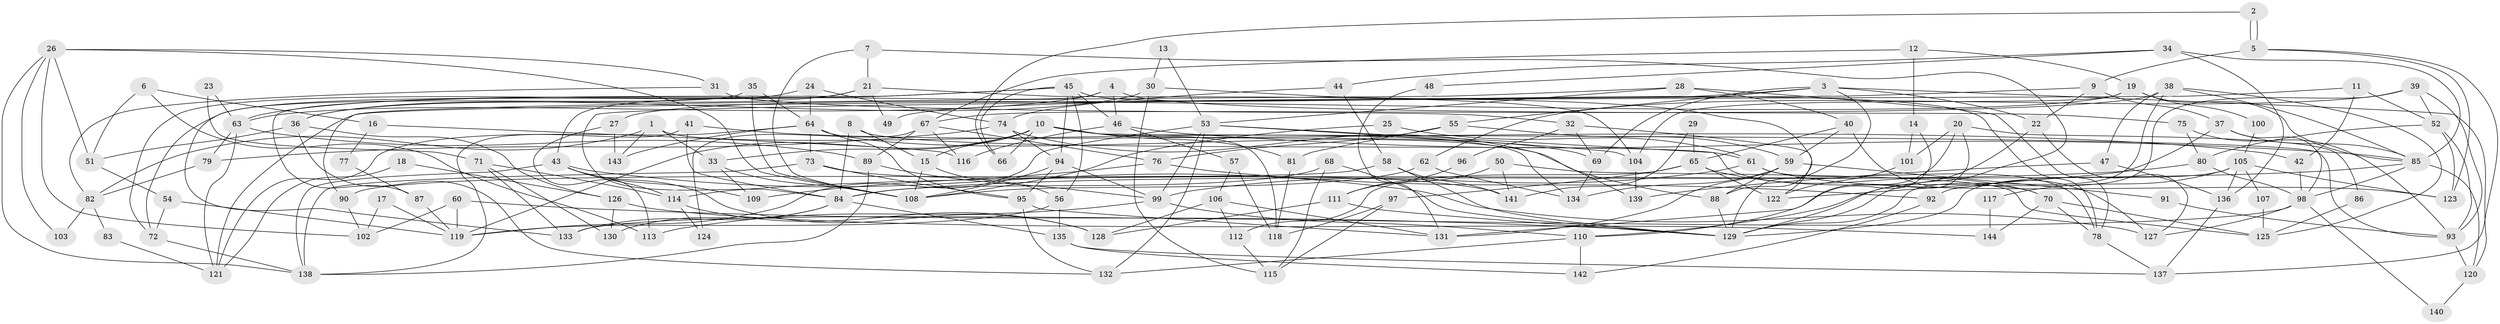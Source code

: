 // coarse degree distribution, {7: 0.05555555555555555, 6: 0.08333333333333333, 8: 0.05555555555555555, 13: 0.013888888888888888, 3: 0.20833333333333334, 9: 0.013888888888888888, 17: 0.013888888888888888, 22: 0.013888888888888888, 2: 0.1388888888888889, 4: 0.2222222222222222, 14: 0.013888888888888888, 5: 0.08333333333333333, 10: 0.027777777777777776, 11: 0.027777777777777776, 15: 0.027777777777777776}
// Generated by graph-tools (version 1.1) at 2025/18/03/04/25 18:18:52]
// undirected, 144 vertices, 288 edges
graph export_dot {
graph [start="1"]
  node [color=gray90,style=filled];
  1;
  2;
  3;
  4;
  5;
  6;
  7;
  8;
  9;
  10;
  11;
  12;
  13;
  14;
  15;
  16;
  17;
  18;
  19;
  20;
  21;
  22;
  23;
  24;
  25;
  26;
  27;
  28;
  29;
  30;
  31;
  32;
  33;
  34;
  35;
  36;
  37;
  38;
  39;
  40;
  41;
  42;
  43;
  44;
  45;
  46;
  47;
  48;
  49;
  50;
  51;
  52;
  53;
  54;
  55;
  56;
  57;
  58;
  59;
  60;
  61;
  62;
  63;
  64;
  65;
  66;
  67;
  68;
  69;
  70;
  71;
  72;
  73;
  74;
  75;
  76;
  77;
  78;
  79;
  80;
  81;
  82;
  83;
  84;
  85;
  86;
  87;
  88;
  89;
  90;
  91;
  92;
  93;
  94;
  95;
  96;
  97;
  98;
  99;
  100;
  101;
  102;
  103;
  104;
  105;
  106;
  107;
  108;
  109;
  110;
  111;
  112;
  113;
  114;
  115;
  116;
  117;
  118;
  119;
  120;
  121;
  122;
  123;
  124;
  125;
  126;
  127;
  128;
  129;
  130;
  131;
  132;
  133;
  134;
  135;
  136;
  137;
  138;
  139;
  140;
  141;
  142;
  143;
  144;
  1 -- 134;
  1 -- 33;
  1 -- 82;
  1 -- 143;
  2 -- 66;
  2 -- 5;
  2 -- 5;
  3 -- 69;
  3 -- 120;
  3 -- 22;
  3 -- 49;
  3 -- 55;
  3 -- 129;
  4 -- 63;
  4 -- 43;
  4 -- 46;
  4 -- 75;
  5 -- 137;
  5 -- 9;
  5 -- 123;
  6 -- 113;
  6 -- 51;
  6 -- 16;
  7 -- 129;
  7 -- 108;
  7 -- 21;
  8 -- 15;
  8 -- 61;
  8 -- 84;
  9 -- 37;
  9 -- 22;
  9 -- 84;
  10 -- 119;
  10 -- 118;
  10 -- 15;
  10 -- 33;
  10 -- 66;
  10 -- 69;
  10 -- 81;
  10 -- 93;
  11 -- 42;
  11 -- 52;
  11 -- 121;
  12 -- 19;
  12 -- 67;
  12 -- 14;
  13 -- 30;
  13 -- 53;
  14 -- 110;
  14 -- 101;
  15 -- 108;
  15 -- 56;
  16 -- 116;
  16 -- 77;
  17 -- 119;
  17 -- 102;
  18 -- 121;
  18 -- 126;
  19 -- 104;
  19 -- 85;
  19 -- 27;
  19 -- 100;
  20 -- 131;
  20 -- 129;
  20 -- 86;
  20 -- 101;
  21 -- 36;
  21 -- 49;
  21 -- 72;
  21 -- 104;
  22 -- 110;
  22 -- 127;
  23 -- 63;
  23 -- 71;
  24 -- 74;
  24 -- 72;
  24 -- 64;
  25 -- 108;
  25 -- 61;
  26 -- 108;
  26 -- 138;
  26 -- 31;
  26 -- 51;
  26 -- 102;
  26 -- 103;
  27 -- 143;
  27 -- 113;
  28 -- 40;
  28 -- 53;
  28 -- 78;
  28 -- 90;
  29 -- 65;
  29 -- 141;
  30 -- 115;
  30 -- 88;
  30 -- 36;
  31 -- 32;
  31 -- 82;
  32 -- 69;
  32 -- 122;
  32 -- 96;
  33 -- 109;
  33 -- 108;
  34 -- 44;
  34 -- 136;
  34 -- 48;
  34 -- 85;
  35 -- 64;
  35 -- 108;
  35 -- 133;
  36 -- 132;
  36 -- 51;
  36 -- 126;
  37 -- 98;
  37 -- 85;
  37 -- 122;
  38 -- 85;
  38 -- 47;
  38 -- 67;
  38 -- 125;
  38 -- 129;
  39 -- 52;
  39 -- 92;
  39 -- 62;
  39 -- 93;
  40 -- 127;
  40 -- 59;
  40 -- 65;
  41 -- 138;
  41 -- 84;
  41 -- 42;
  42 -- 98;
  43 -- 127;
  43 -- 138;
  43 -- 109;
  43 -- 114;
  43 -- 128;
  44 -- 74;
  44 -- 58;
  45 -- 46;
  45 -- 78;
  45 -- 56;
  45 -- 63;
  45 -- 66;
  45 -- 87;
  45 -- 94;
  46 -- 85;
  46 -- 57;
  46 -- 116;
  47 -- 139;
  47 -- 136;
  48 -- 131;
  50 -- 111;
  50 -- 125;
  50 -- 141;
  51 -- 54;
  52 -- 80;
  52 -- 93;
  52 -- 123;
  53 -- 119;
  53 -- 99;
  53 -- 70;
  53 -- 104;
  53 -- 132;
  54 -- 119;
  54 -- 72;
  55 -- 59;
  55 -- 76;
  55 -- 81;
  56 -- 119;
  56 -- 135;
  57 -- 118;
  57 -- 106;
  58 -- 141;
  58 -- 129;
  58 -- 90;
  59 -- 88;
  59 -- 131;
  59 -- 91;
  59 -- 134;
  60 -- 102;
  60 -- 129;
  60 -- 119;
  61 -- 78;
  61 -- 123;
  61 -- 99;
  62 -- 108;
  62 -- 134;
  63 -- 121;
  63 -- 79;
  63 -- 89;
  64 -- 95;
  64 -- 73;
  64 -- 88;
  64 -- 121;
  64 -- 143;
  65 -- 122;
  65 -- 70;
  65 -- 97;
  65 -- 112;
  67 -- 89;
  67 -- 76;
  67 -- 116;
  67 -- 124;
  68 -- 129;
  68 -- 84;
  68 -- 115;
  69 -- 134;
  70 -- 78;
  70 -- 125;
  70 -- 144;
  71 -- 133;
  71 -- 114;
  71 -- 130;
  72 -- 138;
  73 -- 138;
  73 -- 95;
  73 -- 141;
  74 -- 79;
  74 -- 94;
  74 -- 139;
  75 -- 93;
  75 -- 80;
  76 -- 92;
  76 -- 109;
  77 -- 87;
  78 -- 137;
  79 -- 82;
  80 -- 84;
  80 -- 98;
  81 -- 118;
  82 -- 83;
  82 -- 103;
  83 -- 121;
  84 -- 130;
  84 -- 133;
  84 -- 135;
  85 -- 98;
  85 -- 114;
  85 -- 120;
  86 -- 125;
  87 -- 119;
  88 -- 129;
  89 -- 99;
  89 -- 138;
  90 -- 102;
  91 -- 93;
  92 -- 142;
  93 -- 120;
  94 -- 95;
  94 -- 99;
  94 -- 108;
  95 -- 132;
  95 -- 131;
  96 -- 111;
  97 -- 115;
  97 -- 118;
  98 -- 133;
  98 -- 127;
  98 -- 140;
  99 -- 110;
  99 -- 113;
  100 -- 105;
  101 -- 122;
  104 -- 139;
  105 -- 129;
  105 -- 123;
  105 -- 107;
  105 -- 117;
  105 -- 136;
  106 -- 128;
  106 -- 112;
  106 -- 131;
  107 -- 125;
  110 -- 132;
  110 -- 142;
  111 -- 128;
  111 -- 129;
  112 -- 115;
  114 -- 124;
  114 -- 128;
  117 -- 144;
  120 -- 140;
  126 -- 130;
  126 -- 144;
  135 -- 137;
  135 -- 142;
  136 -- 137;
}
